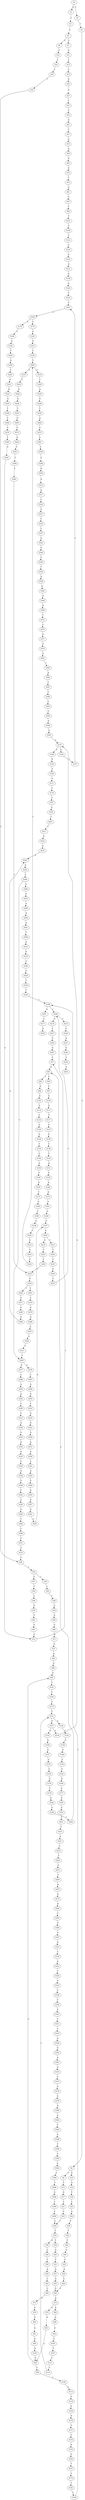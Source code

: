 strict digraph  {
	S0 -> S1 [ label = A ];
	S0 -> S2 [ label = T ];
	S1 -> S3 [ label = T ];
	S2 -> S4 [ label = T ];
	S3 -> S5 [ label = C ];
	S4 -> S6 [ label = C ];
	S5 -> S7 [ label = T ];
	S5 -> S8 [ label = G ];
	S6 -> S9 [ label = C ];
	S6 -> S10 [ label = G ];
	S7 -> S11 [ label = G ];
	S8 -> S12 [ label = T ];
	S9 -> S13 [ label = T ];
	S10 -> S14 [ label = A ];
	S11 -> S15 [ label = C ];
	S12 -> S16 [ label = C ];
	S13 -> S17 [ label = G ];
	S14 -> S18 [ label = T ];
	S15 -> S19 [ label = C ];
	S16 -> S20 [ label = C ];
	S17 -> S21 [ label = T ];
	S18 -> S22 [ label = C ];
	S19 -> S23 [ label = A ];
	S20 -> S24 [ label = T ];
	S21 -> S25 [ label = C ];
	S22 -> S26 [ label = G ];
	S23 -> S27 [ label = G ];
	S24 -> S28 [ label = C ];
	S25 -> S29 [ label = C ];
	S26 -> S30 [ label = T ];
	S27 -> S31 [ label = T ];
	S28 -> S32 [ label = T ];
	S29 -> S33 [ label = T ];
	S30 -> S34 [ label = T ];
	S31 -> S35 [ label = C ];
	S32 -> S36 [ label = T ];
	S32 -> S37 [ label = G ];
	S33 -> S38 [ label = A ];
	S33 -> S39 [ label = T ];
	S34 -> S40 [ label = T ];
	S35 -> S41 [ label = G ];
	S36 -> S42 [ label = C ];
	S37 -> S43 [ label = T ];
	S38 -> S44 [ label = C ];
	S39 -> S45 [ label = G ];
	S40 -> S46 [ label = G ];
	S41 -> S47 [ label = T ];
	S42 -> S48 [ label = T ];
	S43 -> S49 [ label = C ];
	S44 -> S50 [ label = T ];
	S45 -> S51 [ label = T ];
	S46 -> S52 [ label = T ];
	S47 -> S53 [ label = A ];
	S48 -> S54 [ label = C ];
	S49 -> S55 [ label = G ];
	S50 -> S56 [ label = A ];
	S51 -> S57 [ label = A ];
	S52 -> S58 [ label = A ];
	S53 -> S59 [ label = A ];
	S54 -> S60 [ label = G ];
	S55 -> S61 [ label = T ];
	S56 -> S62 [ label = C ];
	S57 -> S63 [ label = G ];
	S58 -> S64 [ label = G ];
	S59 -> S65 [ label = G ];
	S60 -> S66 [ label = G ];
	S61 -> S67 [ label = G ];
	S62 -> S68 [ label = C ];
	S63 -> S69 [ label = G ];
	S64 -> S69 [ label = G ];
	S65 -> S70 [ label = A ];
	S66 -> S71 [ label = A ];
	S67 -> S72 [ label = G ];
	S68 -> S73 [ label = A ];
	S69 -> S74 [ label = A ];
	S70 -> S75 [ label = C ];
	S71 -> S76 [ label = G ];
	S72 -> S77 [ label = T ];
	S73 -> S78 [ label = G ];
	S74 -> S79 [ label = G ];
	S74 -> S80 [ label = A ];
	S75 -> S81 [ label = G ];
	S76 -> S82 [ label = A ];
	S77 -> S83 [ label = A ];
	S78 -> S84 [ label = G ];
	S79 -> S85 [ label = A ];
	S80 -> S86 [ label = A ];
	S81 -> S87 [ label = G ];
	S82 -> S88 [ label = G ];
	S83 -> S89 [ label = T ];
	S83 -> S90 [ label = C ];
	S84 -> S91 [ label = A ];
	S85 -> S92 [ label = G ];
	S86 -> S93 [ label = G ];
	S87 -> S94 [ label = C ];
	S88 -> S95 [ label = G ];
	S89 -> S96 [ label = G ];
	S90 -> S97 [ label = C ];
	S91 -> S98 [ label = G ];
	S92 -> S99 [ label = T ];
	S92 -> S95 [ label = G ];
	S93 -> S100 [ label = G ];
	S94 -> S101 [ label = T ];
	S95 -> S102 [ label = T ];
	S96 -> S103 [ label = A ];
	S97 -> S104 [ label = G ];
	S98 -> S105 [ label = A ];
	S99 -> S106 [ label = C ];
	S100 -> S107 [ label = T ];
	S101 -> S108 [ label = C ];
	S102 -> S109 [ label = C ];
	S103 -> S110 [ label = G ];
	S104 -> S111 [ label = G ];
	S105 -> S92 [ label = G ];
	S106 -> S112 [ label = A ];
	S107 -> S113 [ label = C ];
	S108 -> S114 [ label = T ];
	S109 -> S115 [ label = C ];
	S110 -> S116 [ label = C ];
	S111 -> S117 [ label = T ];
	S112 -> S118 [ label = G ];
	S113 -> S119 [ label = C ];
	S114 -> S120 [ label = C ];
	S115 -> S121 [ label = C ];
	S116 -> S122 [ label = G ];
	S117 -> S123 [ label = G ];
	S118 -> S124 [ label = G ];
	S119 -> S121 [ label = C ];
	S120 -> S125 [ label = G ];
	S121 -> S126 [ label = A ];
	S121 -> S127 [ label = G ];
	S122 -> S128 [ label = G ];
	S123 -> S129 [ label = G ];
	S124 -> S130 [ label = A ];
	S125 -> S131 [ label = A ];
	S126 -> S132 [ label = G ];
	S127 -> S133 [ label = G ];
	S127 -> S134 [ label = A ];
	S128 -> S135 [ label = T ];
	S129 -> S136 [ label = T ];
	S130 -> S137 [ label = C ];
	S131 -> S138 [ label = A ];
	S132 -> S139 [ label = A ];
	S133 -> S140 [ label = A ];
	S134 -> S141 [ label = A ];
	S135 -> S142 [ label = C ];
	S136 -> S143 [ label = T ];
	S137 -> S144 [ label = C ];
	S138 -> S145 [ label = G ];
	S139 -> S146 [ label = G ];
	S140 -> S147 [ label = G ];
	S141 -> S148 [ label = A ];
	S141 -> S149 [ label = G ];
	S142 -> S150 [ label = G ];
	S143 -> S151 [ label = A ];
	S144 -> S152 [ label = A ];
	S145 -> S153 [ label = T ];
	S146 -> S154 [ label = C ];
	S147 -> S155 [ label = G ];
	S148 -> S156 [ label = G ];
	S149 -> S157 [ label = T ];
	S150 -> S158 [ label = C ];
	S151 -> S159 [ label = G ];
	S152 -> S160 [ label = G ];
	S153 -> S161 [ label = C ];
	S154 -> S162 [ label = C ];
	S155 -> S163 [ label = C ];
	S156 -> S164 [ label = T ];
	S157 -> S161 [ label = C ];
	S158 -> S165 [ label = A ];
	S159 -> S166 [ label = A ];
	S160 -> S167 [ label = T ];
	S161 -> S168 [ label = G ];
	S162 -> S169 [ label = A ];
	S163 -> S170 [ label = G ];
	S164 -> S171 [ label = G ];
	S165 -> S172 [ label = C ];
	S166 -> S173 [ label = A ];
	S167 -> S174 [ label = C ];
	S168 -> S175 [ label = C ];
	S168 -> S176 [ label = A ];
	S169 -> S177 [ label = C ];
	S170 -> S178 [ label = T ];
	S171 -> S179 [ label = T ];
	S172 -> S180 [ label = G ];
	S173 -> S181 [ label = G ];
	S174 -> S182 [ label = T ];
	S175 -> S183 [ label = G ];
	S176 -> S184 [ label = G ];
	S177 -> S185 [ label = G ];
	S178 -> S186 [ label = G ];
	S179 -> S187 [ label = C ];
	S180 -> S188 [ label = C ];
	S181 -> S189 [ label = G ];
	S182 -> S190 [ label = C ];
	S183 -> S191 [ label = G ];
	S184 -> S192 [ label = G ];
	S185 -> S193 [ label = G ];
	S186 -> S194 [ label = G ];
	S187 -> S195 [ label = G ];
	S188 -> S196 [ label = G ];
	S189 -> S197 [ label = G ];
	S190 -> S198 [ label = T ];
	S191 -> S199 [ label = C ];
	S192 -> S200 [ label = T ];
	S193 -> S201 [ label = T ];
	S194 -> S202 [ label = T ];
	S195 -> S203 [ label = T ];
	S196 -> S204 [ label = C ];
	S197 -> S205 [ label = G ];
	S198 -> S206 [ label = C ];
	S198 -> S207 [ label = G ];
	S199 -> S208 [ label = T ];
	S200 -> S209 [ label = A ];
	S201 -> S210 [ label = T ];
	S202 -> S83 [ label = A ];
	S203 -> S211 [ label = C ];
	S204 -> S212 [ label = G ];
	S205 -> S213 [ label = T ];
	S205 -> S214 [ label = G ];
	S206 -> S215 [ label = T ];
	S206 -> S216 [ label = G ];
	S207 -> S217 [ label = T ];
	S208 -> S218 [ label = A ];
	S208 -> S219 [ label = G ];
	S209 -> S220 [ label = T ];
	S210 -> S221 [ label = A ];
	S211 -> S222 [ label = G ];
	S212 -> S223 [ label = G ];
	S213 -> S224 [ label = C ];
	S214 -> S225 [ label = T ];
	S215 -> S226 [ label = G ];
	S216 -> S227 [ label = T ];
	S217 -> S228 [ label = A ];
	S218 -> S229 [ label = T ];
	S219 -> S230 [ label = G ];
	S220 -> S231 [ label = A ];
	S221 -> S232 [ label = C ];
	S222 -> S233 [ label = G ];
	S223 -> S234 [ label = C ];
	S224 -> S235 [ label = T ];
	S225 -> S236 [ label = C ];
	S226 -> S237 [ label = A ];
	S227 -> S238 [ label = G ];
	S229 -> S239 [ label = A ];
	S230 -> S240 [ label = A ];
	S231 -> S241 [ label = A ];
	S232 -> S242 [ label = T ];
	S233 -> S243 [ label = A ];
	S234 -> S208 [ label = T ];
	S235 -> S244 [ label = C ];
	S236 -> S245 [ label = C ];
	S237 -> S246 [ label = G ];
	S238 -> S247 [ label = G ];
	S239 -> S248 [ label = G ];
	S240 -> S249 [ label = A ];
	S241 -> S250 [ label = G ];
	S242 -> S251 [ label = G ];
	S243 -> S252 [ label = A ];
	S244 -> S253 [ label = T ];
	S245 -> S254 [ label = G ];
	S246 -> S255 [ label = T ];
	S247 -> S77 [ label = T ];
	S248 -> S256 [ label = T ];
	S249 -> S257 [ label = T ];
	S250 -> S258 [ label = T ];
	S251 -> S259 [ label = C ];
	S252 -> S260 [ label = C ];
	S253 -> S206 [ label = C ];
	S254 -> S261 [ label = C ];
	S254 -> S262 [ label = T ];
	S255 -> S263 [ label = A ];
	S256 -> S264 [ label = A ];
	S257 -> S265 [ label = G ];
	S258 -> S266 [ label = C ];
	S259 -> S267 [ label = A ];
	S260 -> S268 [ label = A ];
	S260 -> S269 [ label = T ];
	S261 -> S270 [ label = C ];
	S262 -> S271 [ label = C ];
	S264 -> S272 [ label = G ];
	S265 -> S273 [ label = G ];
	S266 -> S274 [ label = G ];
	S267 -> S275 [ label = G ];
	S268 -> S276 [ label = G ];
	S269 -> S277 [ label = G ];
	S269 -> S278 [ label = A ];
	S270 -> S279 [ label = G ];
	S271 -> S280 [ label = G ];
	S272 -> S281 [ label = C ];
	S273 -> S282 [ label = G ];
	S274 -> S283 [ label = T ];
	S275 -> S284 [ label = A ];
	S276 -> S285 [ label = G ];
	S277 -> S286 [ label = C ];
	S278 -> S287 [ label = C ];
	S279 -> S288 [ label = G ];
	S280 -> S289 [ label = G ];
	S281 -> S290 [ label = C ];
	S282 -> S291 [ label = G ];
	S283 -> S292 [ label = G ];
	S284 -> S293 [ label = C ];
	S285 -> S294 [ label = A ];
	S286 -> S295 [ label = A ];
	S287 -> S296 [ label = A ];
	S288 -> S297 [ label = A ];
	S289 -> S243 [ label = A ];
	S290 -> S298 [ label = G ];
	S291 -> S299 [ label = T ];
	S292 -> S72 [ label = G ];
	S293 -> S300 [ label = G ];
	S294 -> S301 [ label = A ];
	S295 -> S302 [ label = A ];
	S296 -> S303 [ label = A ];
	S297 -> S304 [ label = A ];
	S298 -> S305 [ label = A ];
	S299 -> S306 [ label = C ];
	S300 -> S307 [ label = G ];
	S301 -> S308 [ label = T ];
	S302 -> S309 [ label = C ];
	S303 -> S310 [ label = C ];
	S304 -> S311 [ label = C ];
	S305 -> S312 [ label = A ];
	S306 -> S245 [ label = C ];
	S307 -> S313 [ label = A ];
	S308 -> S314 [ label = A ];
	S309 -> S315 [ label = C ];
	S310 -> S316 [ label = G ];
	S311 -> S269 [ label = T ];
	S312 -> S317 [ label = A ];
	S313 -> S318 [ label = C ];
	S314 -> S319 [ label = G ];
	S315 -> S320 [ label = A ];
	S316 -> S321 [ label = A ];
	S317 -> S322 [ label = C ];
	S318 -> S323 [ label = A ];
	S319 -> S324 [ label = T ];
	S320 -> S325 [ label = G ];
	S321 -> S326 [ label = A ];
	S322 -> S327 [ label = C ];
	S323 -> S328 [ label = C ];
	S324 -> S329 [ label = C ];
	S325 -> S330 [ label = A ];
	S326 -> S331 [ label = A ];
	S327 -> S332 [ label = C ];
	S328 -> S333 [ label = A ];
	S329 -> S334 [ label = T ];
	S330 -> S335 [ label = A ];
	S331 -> S336 [ label = A ];
	S332 -> S337 [ label = C ];
	S333 -> S338 [ label = C ];
	S334 -> S339 [ label = C ];
	S335 -> S340 [ label = C ];
	S336 -> S341 [ label = C ];
	S337 -> S342 [ label = G ];
	S338 -> S343 [ label = C ];
	S339 -> S198 [ label = T ];
	S340 -> S344 [ label = A ];
	S341 -> S345 [ label = A ];
	S342 -> S346 [ label = A ];
	S343 -> S347 [ label = T ];
	S344 -> S348 [ label = G ];
	S345 -> S349 [ label = G ];
	S346 -> S350 [ label = C ];
	S347 -> S351 [ label = C ];
	S348 -> S352 [ label = C ];
	S349 -> S353 [ label = A ];
	S350 -> S354 [ label = T ];
	S351 -> S355 [ label = T ];
	S352 -> S356 [ label = C ];
	S353 -> S357 [ label = A ];
	S354 -> S358 [ label = A ];
	S355 -> S359 [ label = A ];
	S356 -> S360 [ label = G ];
	S357 -> S361 [ label = G ];
	S358 -> S362 [ label = G ];
	S359 -> S363 [ label = G ];
	S360 -> S364 [ label = T ];
	S361 -> S365 [ label = G ];
	S362 -> S366 [ label = A ];
	S363 -> S367 [ label = A ];
	S364 -> S368 [ label = C ];
	S365 -> S197 [ label = G ];
	S366 -> S369 [ label = A ];
	S367 -> S370 [ label = A ];
	S368 -> S371 [ label = C ];
	S369 -> S372 [ label = T ];
	S370 -> S373 [ label = C ];
	S371 -> S374 [ label = T ];
	S372 -> S375 [ label = C ];
	S373 -> S376 [ label = G ];
	S374 -> S28 [ label = C ];
	S375 -> S377 [ label = G ];
	S376 -> S378 [ label = A ];
	S377 -> S379 [ label = G ];
	S378 -> S380 [ label = G ];
	S379 -> S381 [ label = G ];
	S380 -> S382 [ label = G ];
	S381 -> S383 [ label = T ];
	S382 -> S384 [ label = T ];
	S383 -> S385 [ label = A ];
	S384 -> S386 [ label = G ];
	S385 -> S387 [ label = T ];
	S386 -> S388 [ label = T ];
	S387 -> S389 [ label = C ];
	S388 -> S390 [ label = C ];
	S389 -> S391 [ label = C ];
	S390 -> S392 [ label = C ];
	S391 -> S393 [ label = C ];
	S392 -> S394 [ label = C ];
	S393 -> S395 [ label = G ];
	S394 -> S396 [ label = T ];
	S395 -> S397 [ label = A ];
	S396 -> S398 [ label = G ];
	S397 -> S141 [ label = A ];
	S398 -> S399 [ label = T ];
	S399 -> S400 [ label = C ];
	S400 -> S29 [ label = C ];
}
